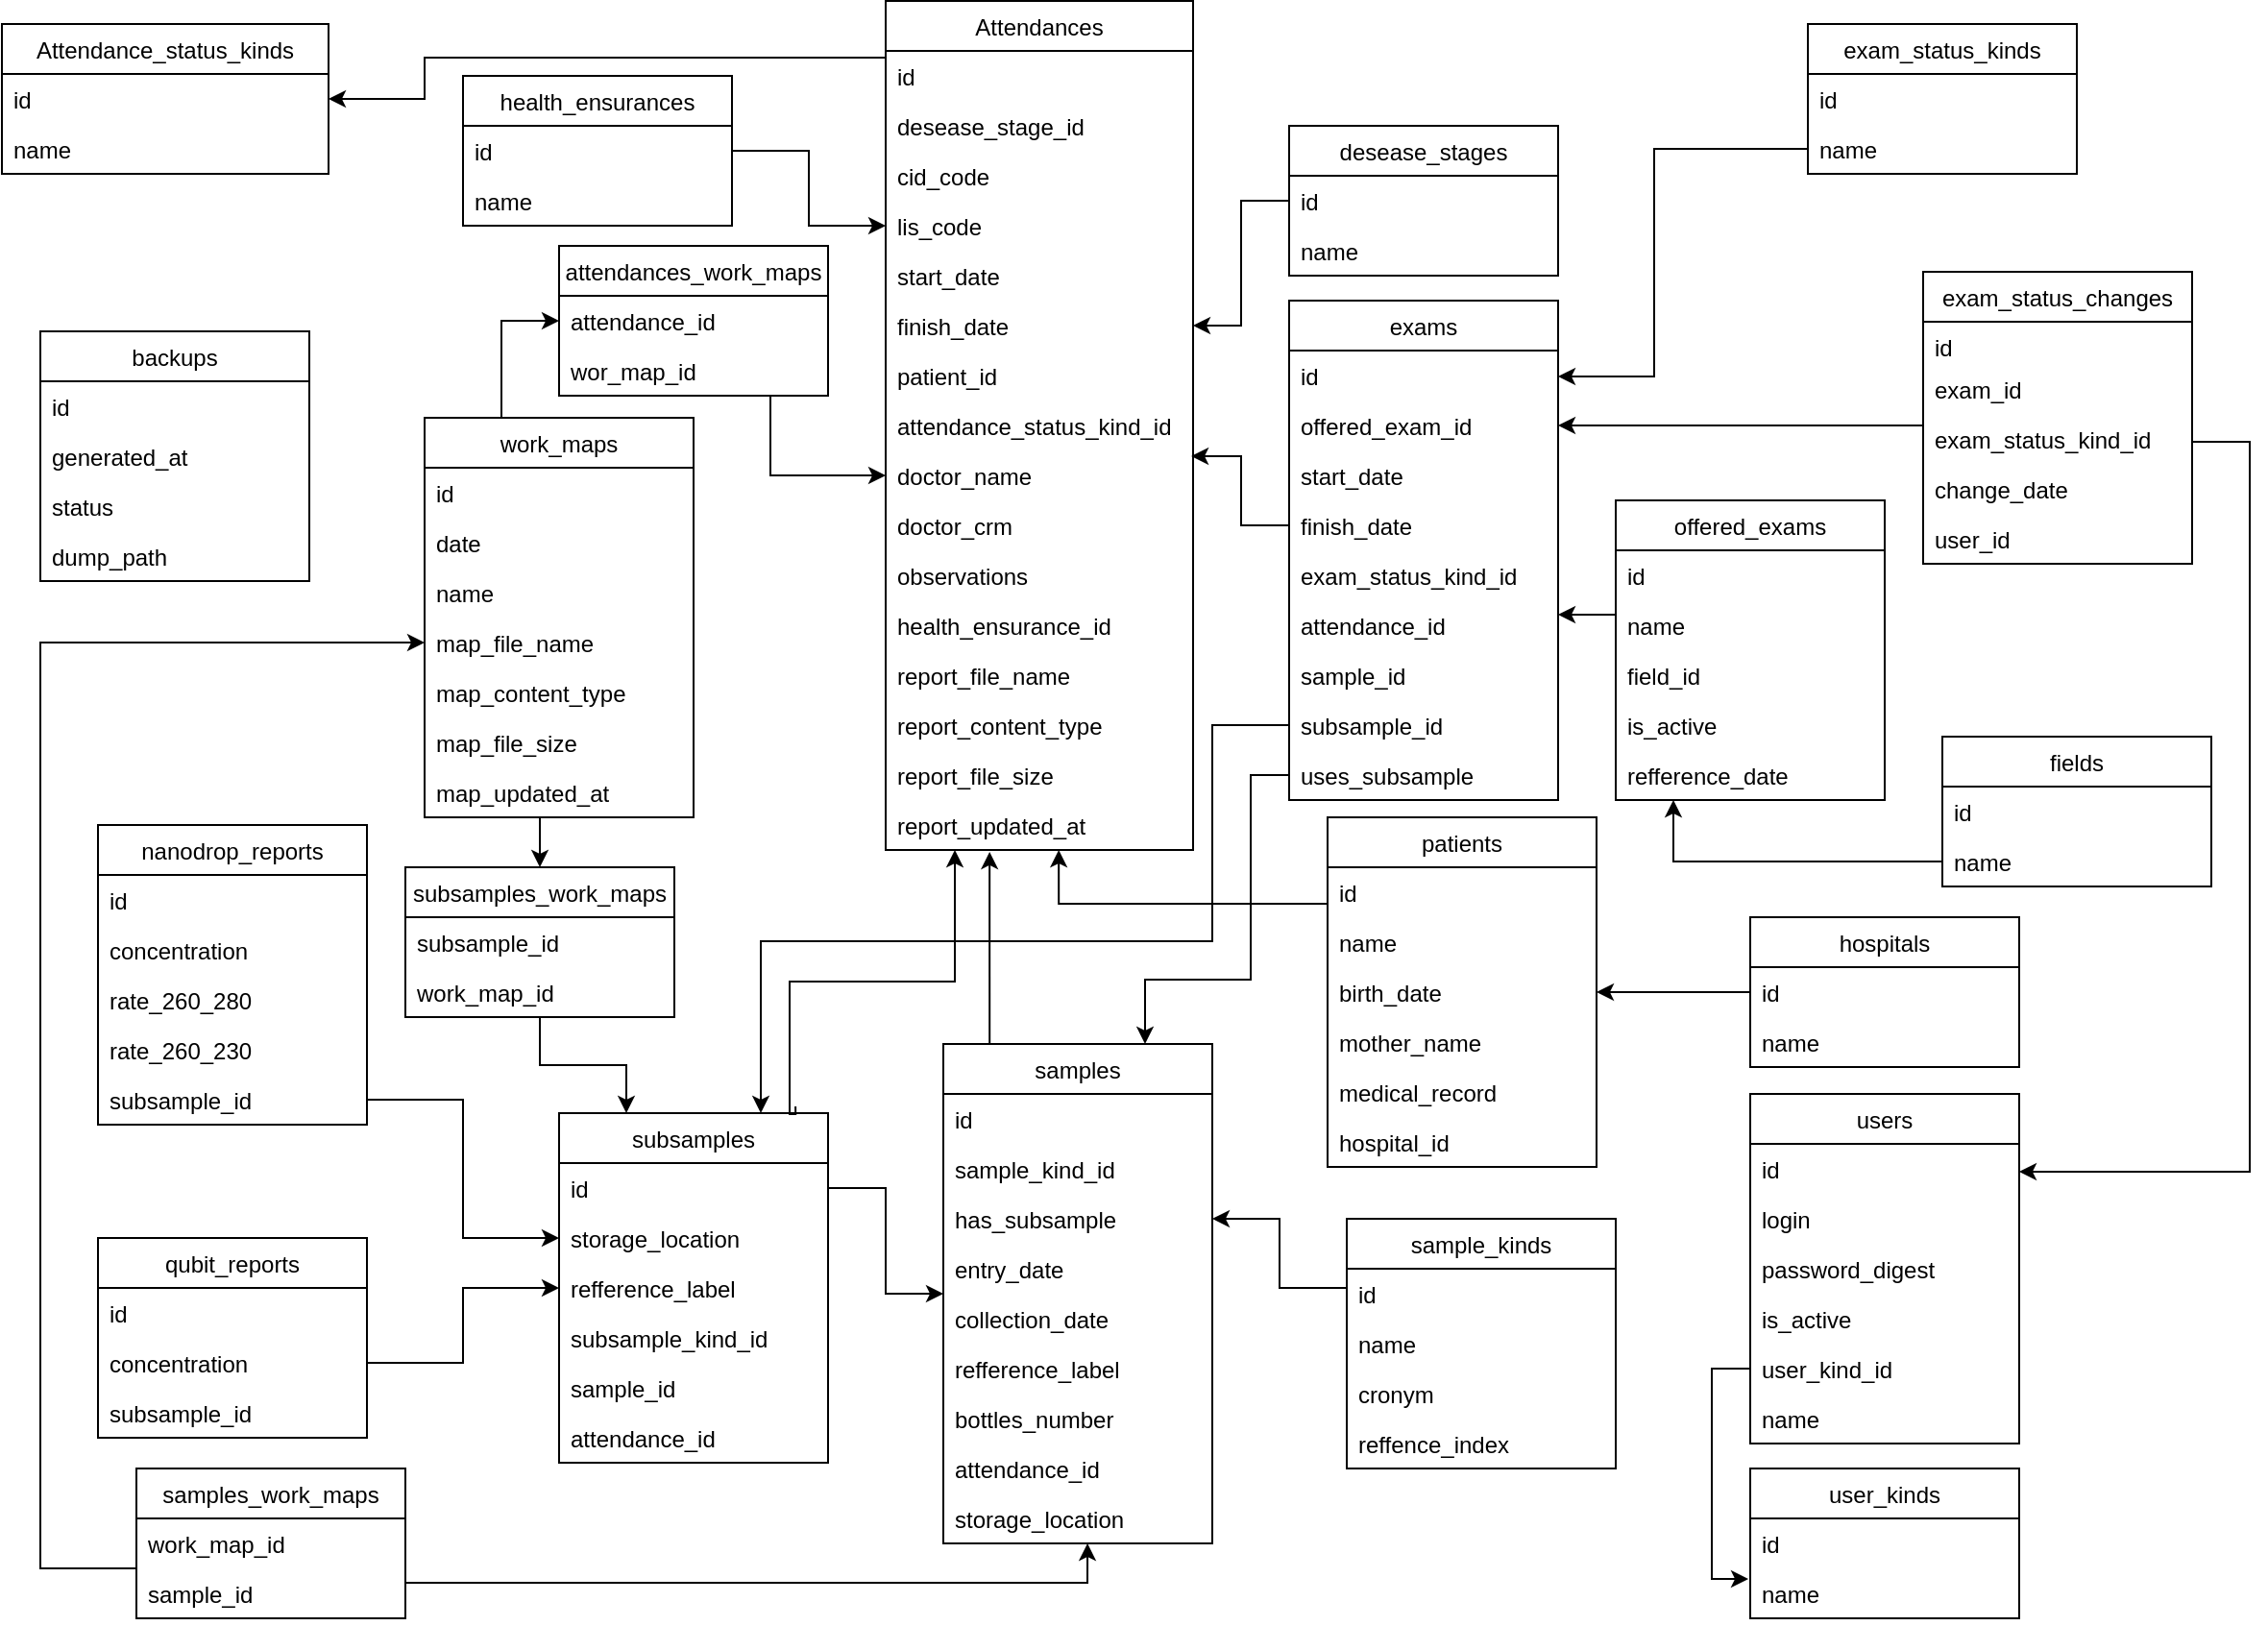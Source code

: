 <mxfile version="10.9.5" type="device"><diagram name="Page-1" id="9f46799a-70d6-7492-0946-bef42562c5a5"><mxGraphModel dx="1595" dy="827" grid="1" gridSize="10" guides="1" tooltips="1" connect="1" arrows="1" fold="1" page="1" pageScale="1" pageWidth="1100" pageHeight="850" background="#ffffff" math="0" shadow="0"><root><mxCell id="0"/><mxCell id="1" parent="0"/><mxCell id="H1HDkSK7e2mvy_Q6WAIs-1" value="Attendance_status_kinds" style="swimlane;fontStyle=0;childLayout=stackLayout;horizontal=1;startSize=26;fillColor=none;horizontalStack=0;resizeParent=1;resizeParentMax=0;resizeLast=0;collapsible=1;marginBottom=0;" parent="1" vertex="1"><mxGeometry x="10" y="12.5" width="170" height="78" as="geometry"/></mxCell><mxCell id="H1HDkSK7e2mvy_Q6WAIs-2" value="id" style="text;strokeColor=none;fillColor=none;align=left;verticalAlign=top;spacingLeft=4;spacingRight=4;overflow=hidden;rotatable=0;points=[[0,0.5],[1,0.5]];portConstraint=eastwest;" parent="H1HDkSK7e2mvy_Q6WAIs-1" vertex="1"><mxGeometry y="26" width="170" height="26" as="geometry"/></mxCell><mxCell id="H1HDkSK7e2mvy_Q6WAIs-3" value="name" style="text;strokeColor=none;fillColor=none;align=left;verticalAlign=top;spacingLeft=4;spacingRight=4;overflow=hidden;rotatable=0;points=[[0,0.5],[1,0.5]];portConstraint=eastwest;" parent="H1HDkSK7e2mvy_Q6WAIs-1" vertex="1"><mxGeometry y="52" width="170" height="26" as="geometry"/></mxCell><mxCell id="H1HDkSK7e2mvy_Q6WAIs-5" value="Attendances" style="swimlane;fontStyle=0;childLayout=stackLayout;horizontal=1;startSize=26;fillColor=none;horizontalStack=0;resizeParent=1;resizeParentMax=0;resizeLast=0;collapsible=1;marginBottom=0;" parent="1" vertex="1"><mxGeometry x="470" y="0.5" width="160" height="442" as="geometry"/></mxCell><mxCell id="H1HDkSK7e2mvy_Q6WAIs-6" value="id" style="text;strokeColor=none;fillColor=none;align=left;verticalAlign=top;spacingLeft=4;spacingRight=4;overflow=hidden;rotatable=0;points=[[0,0.5],[1,0.5]];portConstraint=eastwest;" parent="H1HDkSK7e2mvy_Q6WAIs-5" vertex="1"><mxGeometry y="26" width="160" height="26" as="geometry"/></mxCell><mxCell id="H1HDkSK7e2mvy_Q6WAIs-7" value="desease_stage_id" style="text;strokeColor=none;fillColor=none;align=left;verticalAlign=top;spacingLeft=4;spacingRight=4;overflow=hidden;rotatable=0;points=[[0,0.5],[1,0.5]];portConstraint=eastwest;" parent="H1HDkSK7e2mvy_Q6WAIs-5" vertex="1"><mxGeometry y="52" width="160" height="26" as="geometry"/></mxCell><mxCell id="H1HDkSK7e2mvy_Q6WAIs-8" value="cid_code" style="text;strokeColor=none;fillColor=none;align=left;verticalAlign=top;spacingLeft=4;spacingRight=4;overflow=hidden;rotatable=0;points=[[0,0.5],[1,0.5]];portConstraint=eastwest;" parent="H1HDkSK7e2mvy_Q6WAIs-5" vertex="1"><mxGeometry y="78" width="160" height="26" as="geometry"/></mxCell><mxCell id="H1HDkSK7e2mvy_Q6WAIs-9" value="lis_code" style="text;strokeColor=none;fillColor=none;align=left;verticalAlign=top;spacingLeft=4;spacingRight=4;overflow=hidden;rotatable=0;points=[[0,0.5],[1,0.5]];portConstraint=eastwest;" parent="H1HDkSK7e2mvy_Q6WAIs-5" vertex="1"><mxGeometry y="104" width="160" height="26" as="geometry"/></mxCell><mxCell id="H1HDkSK7e2mvy_Q6WAIs-10" value="start_date" style="text;strokeColor=none;fillColor=none;align=left;verticalAlign=top;spacingLeft=4;spacingRight=4;overflow=hidden;rotatable=0;points=[[0,0.5],[1,0.5]];portConstraint=eastwest;" parent="H1HDkSK7e2mvy_Q6WAIs-5" vertex="1"><mxGeometry y="130" width="160" height="26" as="geometry"/></mxCell><mxCell id="H1HDkSK7e2mvy_Q6WAIs-11" value="finish_date" style="text;strokeColor=none;fillColor=none;align=left;verticalAlign=top;spacingLeft=4;spacingRight=4;overflow=hidden;rotatable=0;points=[[0,0.5],[1,0.5]];portConstraint=eastwest;" parent="H1HDkSK7e2mvy_Q6WAIs-5" vertex="1"><mxGeometry y="156" width="160" height="26" as="geometry"/></mxCell><mxCell id="H1HDkSK7e2mvy_Q6WAIs-12" value="patient_id" style="text;strokeColor=none;fillColor=none;align=left;verticalAlign=top;spacingLeft=4;spacingRight=4;overflow=hidden;rotatable=0;points=[[0,0.5],[1,0.5]];portConstraint=eastwest;" parent="H1HDkSK7e2mvy_Q6WAIs-5" vertex="1"><mxGeometry y="182" width="160" height="26" as="geometry"/></mxCell><mxCell id="H1HDkSK7e2mvy_Q6WAIs-13" value="attendance_status_kind_id" style="text;strokeColor=none;fillColor=none;align=left;verticalAlign=top;spacingLeft=4;spacingRight=4;overflow=hidden;rotatable=0;points=[[0,0.5],[1,0.5]];portConstraint=eastwest;" parent="H1HDkSK7e2mvy_Q6WAIs-5" vertex="1"><mxGeometry y="208" width="160" height="26" as="geometry"/></mxCell><mxCell id="H1HDkSK7e2mvy_Q6WAIs-14" value="doctor_name" style="text;strokeColor=none;fillColor=none;align=left;verticalAlign=top;spacingLeft=4;spacingRight=4;overflow=hidden;rotatable=0;points=[[0,0.5],[1,0.5]];portConstraint=eastwest;" parent="H1HDkSK7e2mvy_Q6WAIs-5" vertex="1"><mxGeometry y="234" width="160" height="26" as="geometry"/></mxCell><mxCell id="H1HDkSK7e2mvy_Q6WAIs-15" value="doctor_crm" style="text;strokeColor=none;fillColor=none;align=left;verticalAlign=top;spacingLeft=4;spacingRight=4;overflow=hidden;rotatable=0;points=[[0,0.5],[1,0.5]];portConstraint=eastwest;" parent="H1HDkSK7e2mvy_Q6WAIs-5" vertex="1"><mxGeometry y="260" width="160" height="26" as="geometry"/></mxCell><mxCell id="H1HDkSK7e2mvy_Q6WAIs-16" value="observations" style="text;strokeColor=none;fillColor=none;align=left;verticalAlign=top;spacingLeft=4;spacingRight=4;overflow=hidden;rotatable=0;points=[[0,0.5],[1,0.5]];portConstraint=eastwest;" parent="H1HDkSK7e2mvy_Q6WAIs-5" vertex="1"><mxGeometry y="286" width="160" height="26" as="geometry"/></mxCell><mxCell id="H1HDkSK7e2mvy_Q6WAIs-17" value="health_ensurance_id" style="text;strokeColor=none;fillColor=none;align=left;verticalAlign=top;spacingLeft=4;spacingRight=4;overflow=hidden;rotatable=0;points=[[0,0.5],[1,0.5]];portConstraint=eastwest;" parent="H1HDkSK7e2mvy_Q6WAIs-5" vertex="1"><mxGeometry y="312" width="160" height="26" as="geometry"/></mxCell><mxCell id="H1HDkSK7e2mvy_Q6WAIs-18" value="report_file_name" style="text;strokeColor=none;fillColor=none;align=left;verticalAlign=top;spacingLeft=4;spacingRight=4;overflow=hidden;rotatable=0;points=[[0,0.5],[1,0.5]];portConstraint=eastwest;" parent="H1HDkSK7e2mvy_Q6WAIs-5" vertex="1"><mxGeometry y="338" width="160" height="26" as="geometry"/></mxCell><mxCell id="H1HDkSK7e2mvy_Q6WAIs-19" value="report_content_type" style="text;strokeColor=none;fillColor=none;align=left;verticalAlign=top;spacingLeft=4;spacingRight=4;overflow=hidden;rotatable=0;points=[[0,0.5],[1,0.5]];portConstraint=eastwest;" parent="H1HDkSK7e2mvy_Q6WAIs-5" vertex="1"><mxGeometry y="364" width="160" height="26" as="geometry"/></mxCell><mxCell id="H1HDkSK7e2mvy_Q6WAIs-20" value="report_file_size" style="text;strokeColor=none;fillColor=none;align=left;verticalAlign=top;spacingLeft=4;spacingRight=4;overflow=hidden;rotatable=0;points=[[0,0.5],[1,0.5]];portConstraint=eastwest;" parent="H1HDkSK7e2mvy_Q6WAIs-5" vertex="1"><mxGeometry y="390" width="160" height="26" as="geometry"/></mxCell><mxCell id="H1HDkSK7e2mvy_Q6WAIs-23" value="report_updated_at" style="text;strokeColor=none;fillColor=none;align=left;verticalAlign=top;spacingLeft=4;spacingRight=4;overflow=hidden;rotatable=0;points=[[0,0.5],[1,0.5]];portConstraint=eastwest;" parent="H1HDkSK7e2mvy_Q6WAIs-5" vertex="1"><mxGeometry y="416" width="160" height="26" as="geometry"/></mxCell><mxCell id="H1HDkSK7e2mvy_Q6WAIs-25" value="attendances_work_maps" style="swimlane;fontStyle=0;childLayout=stackLayout;horizontal=1;startSize=26;fillColor=none;horizontalStack=0;resizeParent=1;resizeParentMax=0;resizeLast=0;collapsible=1;marginBottom=0;" parent="1" vertex="1"><mxGeometry x="300" y="128" width="140" height="78" as="geometry"/></mxCell><mxCell id="H1HDkSK7e2mvy_Q6WAIs-26" value="attendance_id" style="text;strokeColor=none;fillColor=none;align=left;verticalAlign=top;spacingLeft=4;spacingRight=4;overflow=hidden;rotatable=0;points=[[0,0.5],[1,0.5]];portConstraint=eastwest;" parent="H1HDkSK7e2mvy_Q6WAIs-25" vertex="1"><mxGeometry y="26" width="140" height="26" as="geometry"/></mxCell><mxCell id="H1HDkSK7e2mvy_Q6WAIs-27" value="wor_map_id" style="text;strokeColor=none;fillColor=none;align=left;verticalAlign=top;spacingLeft=4;spacingRight=4;overflow=hidden;rotatable=0;points=[[0,0.5],[1,0.5]];portConstraint=eastwest;" parent="H1HDkSK7e2mvy_Q6WAIs-25" vertex="1"><mxGeometry y="52" width="140" height="26" as="geometry"/></mxCell><mxCell id="H1HDkSK7e2mvy_Q6WAIs-30" value="backups" style="swimlane;fontStyle=0;childLayout=stackLayout;horizontal=1;startSize=26;fillColor=none;horizontalStack=0;resizeParent=1;resizeParentMax=0;resizeLast=0;collapsible=1;marginBottom=0;" parent="1" vertex="1"><mxGeometry x="30" y="172.5" width="140" height="130" as="geometry"/></mxCell><mxCell id="H1HDkSK7e2mvy_Q6WAIs-31" value="id" style="text;strokeColor=none;fillColor=none;align=left;verticalAlign=top;spacingLeft=4;spacingRight=4;overflow=hidden;rotatable=0;points=[[0,0.5],[1,0.5]];portConstraint=eastwest;" parent="H1HDkSK7e2mvy_Q6WAIs-30" vertex="1"><mxGeometry y="26" width="140" height="26" as="geometry"/></mxCell><mxCell id="H1HDkSK7e2mvy_Q6WAIs-51" value="generated_at" style="text;strokeColor=none;fillColor=none;align=left;verticalAlign=top;spacingLeft=4;spacingRight=4;overflow=hidden;rotatable=0;points=[[0,0.5],[1,0.5]];portConstraint=eastwest;" parent="H1HDkSK7e2mvy_Q6WAIs-30" vertex="1"><mxGeometry y="52" width="140" height="26" as="geometry"/></mxCell><mxCell id="H1HDkSK7e2mvy_Q6WAIs-32" value="status" style="text;strokeColor=none;fillColor=none;align=left;verticalAlign=top;spacingLeft=4;spacingRight=4;overflow=hidden;rotatable=0;points=[[0,0.5],[1,0.5]];portConstraint=eastwest;" parent="H1HDkSK7e2mvy_Q6WAIs-30" vertex="1"><mxGeometry y="78" width="140" height="26" as="geometry"/></mxCell><mxCell id="H1HDkSK7e2mvy_Q6WAIs-33" value="dump_path" style="text;strokeColor=none;fillColor=none;align=left;verticalAlign=top;spacingLeft=4;spacingRight=4;overflow=hidden;rotatable=0;points=[[0,0.5],[1,0.5]];portConstraint=eastwest;" parent="H1HDkSK7e2mvy_Q6WAIs-30" vertex="1"><mxGeometry y="104" width="140" height="26" as="geometry"/></mxCell><mxCell id="H1HDkSK7e2mvy_Q6WAIs-34" value="desease_stages" style="swimlane;fontStyle=0;childLayout=stackLayout;horizontal=1;startSize=26;fillColor=none;horizontalStack=0;resizeParent=1;resizeParentMax=0;resizeLast=0;collapsible=1;marginBottom=0;" parent="1" vertex="1"><mxGeometry x="680" y="65.5" width="140" height="78" as="geometry"/></mxCell><mxCell id="H1HDkSK7e2mvy_Q6WAIs-35" value="id" style="text;strokeColor=none;fillColor=none;align=left;verticalAlign=top;spacingLeft=4;spacingRight=4;overflow=hidden;rotatable=0;points=[[0,0.5],[1,0.5]];portConstraint=eastwest;" parent="H1HDkSK7e2mvy_Q6WAIs-34" vertex="1"><mxGeometry y="26" width="140" height="26" as="geometry"/></mxCell><mxCell id="H1HDkSK7e2mvy_Q6WAIs-36" value="name" style="text;strokeColor=none;fillColor=none;align=left;verticalAlign=top;spacingLeft=4;spacingRight=4;overflow=hidden;rotatable=0;points=[[0,0.5],[1,0.5]];portConstraint=eastwest;" parent="H1HDkSK7e2mvy_Q6WAIs-34" vertex="1"><mxGeometry y="52" width="140" height="26" as="geometry"/></mxCell><mxCell id="H1HDkSK7e2mvy_Q6WAIs-39" value="exam_status_changes" style="swimlane;fontStyle=0;childLayout=stackLayout;horizontal=1;startSize=26;fillColor=none;horizontalStack=0;resizeParent=1;resizeParentMax=0;resizeLast=0;collapsible=1;marginBottom=0;" parent="1" vertex="1"><mxGeometry x="1010" y="141.5" width="140" height="152" as="geometry"/></mxCell><mxCell id="H1HDkSK7e2mvy_Q6WAIs-40" value="id" style="text;strokeColor=none;fillColor=none;align=left;verticalAlign=top;spacingLeft=4;spacingRight=4;overflow=hidden;rotatable=0;points=[[0,0.5],[1,0.5]];portConstraint=eastwest;" parent="H1HDkSK7e2mvy_Q6WAIs-39" vertex="1"><mxGeometry y="26" width="140" height="22" as="geometry"/></mxCell><mxCell id="H1HDkSK7e2mvy_Q6WAIs-56" value="exam_id" style="text;strokeColor=none;fillColor=none;align=left;verticalAlign=top;spacingLeft=4;spacingRight=4;overflow=hidden;rotatable=0;points=[[0,0.5],[1,0.5]];portConstraint=eastwest;" parent="H1HDkSK7e2mvy_Q6WAIs-39" vertex="1"><mxGeometry y="48" width="140" height="26" as="geometry"/></mxCell><mxCell id="H1HDkSK7e2mvy_Q6WAIs-41" value="exam_status_kind_id" style="text;strokeColor=none;fillColor=none;align=left;verticalAlign=top;spacingLeft=4;spacingRight=4;overflow=hidden;rotatable=0;points=[[0,0.5],[1,0.5]];portConstraint=eastwest;" parent="H1HDkSK7e2mvy_Q6WAIs-39" vertex="1"><mxGeometry y="74" width="140" height="26" as="geometry"/></mxCell><mxCell id="H1HDkSK7e2mvy_Q6WAIs-42" value="change_date" style="text;strokeColor=none;fillColor=none;align=left;verticalAlign=top;spacingLeft=4;spacingRight=4;overflow=hidden;rotatable=0;points=[[0,0.5],[1,0.5]];portConstraint=eastwest;" parent="H1HDkSK7e2mvy_Q6WAIs-39" vertex="1"><mxGeometry y="100" width="140" height="26" as="geometry"/></mxCell><mxCell id="BofUI83O5A0mIs1jJVCA-5" value="user_id" style="text;strokeColor=none;fillColor=none;align=left;verticalAlign=top;spacingLeft=4;spacingRight=4;overflow=hidden;rotatable=0;points=[[0,0.5],[1,0.5]];portConstraint=eastwest;" parent="H1HDkSK7e2mvy_Q6WAIs-39" vertex="1"><mxGeometry y="126" width="140" height="26" as="geometry"/></mxCell><mxCell id="H1HDkSK7e2mvy_Q6WAIs-43" value="exam_status_kinds" style="swimlane;fontStyle=0;childLayout=stackLayout;horizontal=1;startSize=26;fillColor=none;horizontalStack=0;resizeParent=1;resizeParentMax=0;resizeLast=0;collapsible=1;marginBottom=0;" parent="1" vertex="1"><mxGeometry x="950" y="12.5" width="140" height="78" as="geometry"/></mxCell><mxCell id="H1HDkSK7e2mvy_Q6WAIs-44" value="id" style="text;strokeColor=none;fillColor=none;align=left;verticalAlign=top;spacingLeft=4;spacingRight=4;overflow=hidden;rotatable=0;points=[[0,0.5],[1,0.5]];portConstraint=eastwest;" parent="H1HDkSK7e2mvy_Q6WAIs-43" vertex="1"><mxGeometry y="26" width="140" height="26" as="geometry"/></mxCell><mxCell id="H1HDkSK7e2mvy_Q6WAIs-45" value="name" style="text;strokeColor=none;fillColor=none;align=left;verticalAlign=top;spacingLeft=4;spacingRight=4;overflow=hidden;rotatable=0;points=[[0,0.5],[1,0.5]];portConstraint=eastwest;" parent="H1HDkSK7e2mvy_Q6WAIs-43" vertex="1"><mxGeometry y="52" width="140" height="26" as="geometry"/></mxCell><mxCell id="H1HDkSK7e2mvy_Q6WAIs-47" value="exams" style="swimlane;fontStyle=0;childLayout=stackLayout;horizontal=1;startSize=26;fillColor=none;horizontalStack=0;resizeParent=1;resizeParentMax=0;resizeLast=0;collapsible=1;marginBottom=0;" parent="1" vertex="1"><mxGeometry x="680" y="156.5" width="140" height="260" as="geometry"/></mxCell><mxCell id="H1HDkSK7e2mvy_Q6WAIs-48" value="id" style="text;strokeColor=none;fillColor=none;align=left;verticalAlign=top;spacingLeft=4;spacingRight=4;overflow=hidden;rotatable=0;points=[[0,0.5],[1,0.5]];portConstraint=eastwest;" parent="H1HDkSK7e2mvy_Q6WAIs-47" vertex="1"><mxGeometry y="26" width="140" height="26" as="geometry"/></mxCell><mxCell id="H1HDkSK7e2mvy_Q6WAIs-49" value="offered_exam_id" style="text;strokeColor=none;fillColor=none;align=left;verticalAlign=top;spacingLeft=4;spacingRight=4;overflow=hidden;rotatable=0;points=[[0,0.5],[1,0.5]];portConstraint=eastwest;" parent="H1HDkSK7e2mvy_Q6WAIs-47" vertex="1"><mxGeometry y="52" width="140" height="26" as="geometry"/></mxCell><mxCell id="H1HDkSK7e2mvy_Q6WAIs-50" value="start_date" style="text;strokeColor=none;fillColor=none;align=left;verticalAlign=top;spacingLeft=4;spacingRight=4;overflow=hidden;rotatable=0;points=[[0,0.5],[1,0.5]];portConstraint=eastwest;" parent="H1HDkSK7e2mvy_Q6WAIs-47" vertex="1"><mxGeometry y="78" width="140" height="26" as="geometry"/></mxCell><mxCell id="H1HDkSK7e2mvy_Q6WAIs-57" value="finish_date" style="text;strokeColor=none;fillColor=none;align=left;verticalAlign=top;spacingLeft=4;spacingRight=4;overflow=hidden;rotatable=0;points=[[0,0.5],[1,0.5]];portConstraint=eastwest;" parent="H1HDkSK7e2mvy_Q6WAIs-47" vertex="1"><mxGeometry y="104" width="140" height="26" as="geometry"/></mxCell><mxCell id="H1HDkSK7e2mvy_Q6WAIs-58" value="exam_status_kind_id" style="text;strokeColor=none;fillColor=none;align=left;verticalAlign=top;spacingLeft=4;spacingRight=4;overflow=hidden;rotatable=0;points=[[0,0.5],[1,0.5]];portConstraint=eastwest;" parent="H1HDkSK7e2mvy_Q6WAIs-47" vertex="1"><mxGeometry y="130" width="140" height="26" as="geometry"/></mxCell><mxCell id="H1HDkSK7e2mvy_Q6WAIs-59" value="attendance_id" style="text;strokeColor=none;fillColor=none;align=left;verticalAlign=top;spacingLeft=4;spacingRight=4;overflow=hidden;rotatable=0;points=[[0,0.5],[1,0.5]];portConstraint=eastwest;" parent="H1HDkSK7e2mvy_Q6WAIs-47" vertex="1"><mxGeometry y="156" width="140" height="26" as="geometry"/></mxCell><mxCell id="H1HDkSK7e2mvy_Q6WAIs-60" value="sample_id" style="text;strokeColor=none;fillColor=none;align=left;verticalAlign=top;spacingLeft=4;spacingRight=4;overflow=hidden;rotatable=0;points=[[0,0.5],[1,0.5]];portConstraint=eastwest;" parent="H1HDkSK7e2mvy_Q6WAIs-47" vertex="1"><mxGeometry y="182" width="140" height="26" as="geometry"/></mxCell><mxCell id="H1HDkSK7e2mvy_Q6WAIs-61" value="subsample_id" style="text;strokeColor=none;fillColor=none;align=left;verticalAlign=top;spacingLeft=4;spacingRight=4;overflow=hidden;rotatable=0;points=[[0,0.5],[1,0.5]];portConstraint=eastwest;" parent="H1HDkSK7e2mvy_Q6WAIs-47" vertex="1"><mxGeometry y="208" width="140" height="26" as="geometry"/></mxCell><mxCell id="H1HDkSK7e2mvy_Q6WAIs-62" value="uses_subsample" style="text;strokeColor=none;fillColor=none;align=left;verticalAlign=top;spacingLeft=4;spacingRight=4;overflow=hidden;rotatable=0;points=[[0,0.5],[1,0.5]];portConstraint=eastwest;" parent="H1HDkSK7e2mvy_Q6WAIs-47" vertex="1"><mxGeometry y="234" width="140" height="26" as="geometry"/></mxCell><mxCell id="H1HDkSK7e2mvy_Q6WAIs-64" style="edgeStyle=orthogonalEdgeStyle;rounded=0;orthogonalLoop=1;jettySize=auto;html=1;exitX=0;exitY=0.5;exitDx=0;exitDy=0;entryX=0.994;entryY=0.115;entryDx=0;entryDy=0;entryPerimeter=0;" parent="1" source="H1HDkSK7e2mvy_Q6WAIs-57" target="H1HDkSK7e2mvy_Q6WAIs-14" edge="1"><mxGeometry relative="1" as="geometry"/></mxCell><mxCell id="H1HDkSK7e2mvy_Q6WAIs-67" value="fields" style="swimlane;fontStyle=0;childLayout=stackLayout;horizontal=1;startSize=26;fillColor=none;horizontalStack=0;resizeParent=1;resizeParentMax=0;resizeLast=0;collapsible=1;marginBottom=0;" parent="1" vertex="1"><mxGeometry x="1020" y="383.5" width="140" height="78" as="geometry"/></mxCell><mxCell id="H1HDkSK7e2mvy_Q6WAIs-68" value="id" style="text;strokeColor=none;fillColor=none;align=left;verticalAlign=top;spacingLeft=4;spacingRight=4;overflow=hidden;rotatable=0;points=[[0,0.5],[1,0.5]];portConstraint=eastwest;" parent="H1HDkSK7e2mvy_Q6WAIs-67" vertex="1"><mxGeometry y="26" width="140" height="26" as="geometry"/></mxCell><mxCell id="H1HDkSK7e2mvy_Q6WAIs-69" value="name" style="text;strokeColor=none;fillColor=none;align=left;verticalAlign=top;spacingLeft=4;spacingRight=4;overflow=hidden;rotatable=0;points=[[0,0.5],[1,0.5]];portConstraint=eastwest;" parent="H1HDkSK7e2mvy_Q6WAIs-67" vertex="1"><mxGeometry y="52" width="140" height="26" as="geometry"/></mxCell><mxCell id="H1HDkSK7e2mvy_Q6WAIs-71" value="health_ensurances" style="swimlane;fontStyle=0;childLayout=stackLayout;horizontal=1;startSize=26;fillColor=none;horizontalStack=0;resizeParent=1;resizeParentMax=0;resizeLast=0;collapsible=1;marginBottom=0;" parent="1" vertex="1"><mxGeometry x="250" y="39.5" width="140" height="78" as="geometry"/></mxCell><mxCell id="H1HDkSK7e2mvy_Q6WAIs-72" value="id" style="text;strokeColor=none;fillColor=none;align=left;verticalAlign=top;spacingLeft=4;spacingRight=4;overflow=hidden;rotatable=0;points=[[0,0.5],[1,0.5]];portConstraint=eastwest;" parent="H1HDkSK7e2mvy_Q6WAIs-71" vertex="1"><mxGeometry y="26" width="140" height="26" as="geometry"/></mxCell><mxCell id="H1HDkSK7e2mvy_Q6WAIs-73" value="name" style="text;strokeColor=none;fillColor=none;align=left;verticalAlign=top;spacingLeft=4;spacingRight=4;overflow=hidden;rotatable=0;points=[[0,0.5],[1,0.5]];portConstraint=eastwest;" parent="H1HDkSK7e2mvy_Q6WAIs-71" vertex="1"><mxGeometry y="52" width="140" height="26" as="geometry"/></mxCell><mxCell id="H1HDkSK7e2mvy_Q6WAIs-77" value="hospitals" style="swimlane;fontStyle=0;childLayout=stackLayout;horizontal=1;startSize=26;fillColor=none;horizontalStack=0;resizeParent=1;resizeParentMax=0;resizeLast=0;collapsible=1;marginBottom=0;" parent="1" vertex="1"><mxGeometry x="920" y="477.5" width="140" height="78" as="geometry"/></mxCell><mxCell id="H1HDkSK7e2mvy_Q6WAIs-78" value="id" style="text;strokeColor=none;fillColor=none;align=left;verticalAlign=top;spacingLeft=4;spacingRight=4;overflow=hidden;rotatable=0;points=[[0,0.5],[1,0.5]];portConstraint=eastwest;" parent="H1HDkSK7e2mvy_Q6WAIs-77" vertex="1"><mxGeometry y="26" width="140" height="26" as="geometry"/></mxCell><mxCell id="H1HDkSK7e2mvy_Q6WAIs-79" value="name" style="text;strokeColor=none;fillColor=none;align=left;verticalAlign=top;spacingLeft=4;spacingRight=4;overflow=hidden;rotatable=0;points=[[0,0.5],[1,0.5]];portConstraint=eastwest;" parent="H1HDkSK7e2mvy_Q6WAIs-77" vertex="1"><mxGeometry y="52" width="140" height="26" as="geometry"/></mxCell><mxCell id="H1HDkSK7e2mvy_Q6WAIs-81" value="nanodrop_reports" style="swimlane;fontStyle=0;childLayout=stackLayout;horizontal=1;startSize=26;fillColor=none;horizontalStack=0;resizeParent=1;resizeParentMax=0;resizeLast=0;collapsible=1;marginBottom=0;" parent="1" vertex="1"><mxGeometry x="60" y="429.5" width="140" height="156" as="geometry"/></mxCell><mxCell id="H1HDkSK7e2mvy_Q6WAIs-82" value="id" style="text;strokeColor=none;fillColor=none;align=left;verticalAlign=top;spacingLeft=4;spacingRight=4;overflow=hidden;rotatable=0;points=[[0,0.5],[1,0.5]];portConstraint=eastwest;" parent="H1HDkSK7e2mvy_Q6WAIs-81" vertex="1"><mxGeometry y="26" width="140" height="26" as="geometry"/></mxCell><mxCell id="H1HDkSK7e2mvy_Q6WAIs-83" value="concentration" style="text;strokeColor=none;fillColor=none;align=left;verticalAlign=top;spacingLeft=4;spacingRight=4;overflow=hidden;rotatable=0;points=[[0,0.5],[1,0.5]];portConstraint=eastwest;" parent="H1HDkSK7e2mvy_Q6WAIs-81" vertex="1"><mxGeometry y="52" width="140" height="26" as="geometry"/></mxCell><mxCell id="H1HDkSK7e2mvy_Q6WAIs-84" value="rate_260_280" style="text;strokeColor=none;fillColor=none;align=left;verticalAlign=top;spacingLeft=4;spacingRight=4;overflow=hidden;rotatable=0;points=[[0,0.5],[1,0.5]];portConstraint=eastwest;" parent="H1HDkSK7e2mvy_Q6WAIs-81" vertex="1"><mxGeometry y="78" width="140" height="26" as="geometry"/></mxCell><mxCell id="H1HDkSK7e2mvy_Q6WAIs-85" value="rate_260_230" style="text;strokeColor=none;fillColor=none;align=left;verticalAlign=top;spacingLeft=4;spacingRight=4;overflow=hidden;rotatable=0;points=[[0,0.5],[1,0.5]];portConstraint=eastwest;" parent="H1HDkSK7e2mvy_Q6WAIs-81" vertex="1"><mxGeometry y="104" width="140" height="26" as="geometry"/></mxCell><mxCell id="H1HDkSK7e2mvy_Q6WAIs-86" value="subsample_id" style="text;strokeColor=none;fillColor=none;align=left;verticalAlign=top;spacingLeft=4;spacingRight=4;overflow=hidden;rotatable=0;points=[[0,0.5],[1,0.5]];portConstraint=eastwest;" parent="H1HDkSK7e2mvy_Q6WAIs-81" vertex="1"><mxGeometry y="130" width="140" height="26" as="geometry"/></mxCell><mxCell id="H1HDkSK7e2mvy_Q6WAIs-90" value="offered_exams" style="swimlane;fontStyle=0;childLayout=stackLayout;horizontal=1;startSize=26;fillColor=none;horizontalStack=0;resizeParent=1;resizeParentMax=0;resizeLast=0;collapsible=1;marginBottom=0;" parent="1" vertex="1"><mxGeometry x="850" y="260.5" width="140" height="156" as="geometry"/></mxCell><mxCell id="H1HDkSK7e2mvy_Q6WAIs-91" value="id" style="text;strokeColor=none;fillColor=none;align=left;verticalAlign=top;spacingLeft=4;spacingRight=4;overflow=hidden;rotatable=0;points=[[0,0.5],[1,0.5]];portConstraint=eastwest;" parent="H1HDkSK7e2mvy_Q6WAIs-90" vertex="1"><mxGeometry y="26" width="140" height="26" as="geometry"/></mxCell><mxCell id="H1HDkSK7e2mvy_Q6WAIs-92" value="name" style="text;strokeColor=none;fillColor=none;align=left;verticalAlign=top;spacingLeft=4;spacingRight=4;overflow=hidden;rotatable=0;points=[[0,0.5],[1,0.5]];portConstraint=eastwest;" parent="H1HDkSK7e2mvy_Q6WAIs-90" vertex="1"><mxGeometry y="52" width="140" height="26" as="geometry"/></mxCell><mxCell id="H1HDkSK7e2mvy_Q6WAIs-93" value="field_id" style="text;strokeColor=none;fillColor=none;align=left;verticalAlign=top;spacingLeft=4;spacingRight=4;overflow=hidden;rotatable=0;points=[[0,0.5],[1,0.5]];portConstraint=eastwest;" parent="H1HDkSK7e2mvy_Q6WAIs-90" vertex="1"><mxGeometry y="78" width="140" height="26" as="geometry"/></mxCell><mxCell id="H1HDkSK7e2mvy_Q6WAIs-94" value="is_active" style="text;strokeColor=none;fillColor=none;align=left;verticalAlign=top;spacingLeft=4;spacingRight=4;overflow=hidden;rotatable=0;points=[[0,0.5],[1,0.5]];portConstraint=eastwest;" parent="H1HDkSK7e2mvy_Q6WAIs-90" vertex="1"><mxGeometry y="104" width="140" height="26" as="geometry"/></mxCell><mxCell id="BofUI83O5A0mIs1jJVCA-1" value="refference_date" style="text;strokeColor=none;fillColor=none;align=left;verticalAlign=top;spacingLeft=4;spacingRight=4;overflow=hidden;rotatable=0;points=[[0,0.5],[1,0.5]];portConstraint=eastwest;" parent="H1HDkSK7e2mvy_Q6WAIs-90" vertex="1"><mxGeometry y="130" width="140" height="26" as="geometry"/></mxCell><mxCell id="H1HDkSK7e2mvy_Q6WAIs-97" style="edgeStyle=orthogonalEdgeStyle;rounded=0;orthogonalLoop=1;jettySize=auto;html=1;exitX=0;exitY=0.5;exitDx=0;exitDy=0;" parent="1" source="H1HDkSK7e2mvy_Q6WAIs-69" target="H1HDkSK7e2mvy_Q6WAIs-90" edge="1"><mxGeometry relative="1" as="geometry"><Array as="points"><mxPoint x="880" y="449"/></Array></mxGeometry></mxCell><mxCell id="H1HDkSK7e2mvy_Q6WAIs-103" value="patients" style="swimlane;fontStyle=0;childLayout=stackLayout;horizontal=1;startSize=26;fillColor=none;horizontalStack=0;resizeParent=1;resizeParentMax=0;resizeLast=0;collapsible=1;marginBottom=0;" parent="1" vertex="1"><mxGeometry x="700" y="425.5" width="140" height="182" as="geometry"/></mxCell><mxCell id="H1HDkSK7e2mvy_Q6WAIs-104" value="id" style="text;strokeColor=none;fillColor=none;align=left;verticalAlign=top;spacingLeft=4;spacingRight=4;overflow=hidden;rotatable=0;points=[[0,0.5],[1,0.5]];portConstraint=eastwest;" parent="H1HDkSK7e2mvy_Q6WAIs-103" vertex="1"><mxGeometry y="26" width="140" height="26" as="geometry"/></mxCell><mxCell id="H1HDkSK7e2mvy_Q6WAIs-105" value="name" style="text;strokeColor=none;fillColor=none;align=left;verticalAlign=top;spacingLeft=4;spacingRight=4;overflow=hidden;rotatable=0;points=[[0,0.5],[1,0.5]];portConstraint=eastwest;" parent="H1HDkSK7e2mvy_Q6WAIs-103" vertex="1"><mxGeometry y="52" width="140" height="26" as="geometry"/></mxCell><mxCell id="H1HDkSK7e2mvy_Q6WAIs-106" value="birth_date" style="text;strokeColor=none;fillColor=none;align=left;verticalAlign=top;spacingLeft=4;spacingRight=4;overflow=hidden;rotatable=0;points=[[0,0.5],[1,0.5]];portConstraint=eastwest;" parent="H1HDkSK7e2mvy_Q6WAIs-103" vertex="1"><mxGeometry y="78" width="140" height="26" as="geometry"/></mxCell><mxCell id="H1HDkSK7e2mvy_Q6WAIs-107" value="mother_name" style="text;strokeColor=none;fillColor=none;align=left;verticalAlign=top;spacingLeft=4;spacingRight=4;overflow=hidden;rotatable=0;points=[[0,0.5],[1,0.5]];portConstraint=eastwest;" parent="H1HDkSK7e2mvy_Q6WAIs-103" vertex="1"><mxGeometry y="104" width="140" height="26" as="geometry"/></mxCell><mxCell id="H1HDkSK7e2mvy_Q6WAIs-108" value="medical_record" style="text;strokeColor=none;fillColor=none;align=left;verticalAlign=top;spacingLeft=4;spacingRight=4;overflow=hidden;rotatable=0;points=[[0,0.5],[1,0.5]];portConstraint=eastwest;" parent="H1HDkSK7e2mvy_Q6WAIs-103" vertex="1"><mxGeometry y="130" width="140" height="26" as="geometry"/></mxCell><mxCell id="H1HDkSK7e2mvy_Q6WAIs-109" value="hospital_id" style="text;strokeColor=none;fillColor=none;align=left;verticalAlign=top;spacingLeft=4;spacingRight=4;overflow=hidden;rotatable=0;points=[[0,0.5],[1,0.5]];portConstraint=eastwest;" parent="H1HDkSK7e2mvy_Q6WAIs-103" vertex="1"><mxGeometry y="156" width="140" height="26" as="geometry"/></mxCell><mxCell id="H1HDkSK7e2mvy_Q6WAIs-112" style="edgeStyle=orthogonalEdgeStyle;rounded=0;orthogonalLoop=1;jettySize=auto;html=1;exitX=0;exitY=0.5;exitDx=0;exitDy=0;entryX=0.563;entryY=1;entryDx=0;entryDy=0;entryPerimeter=0;" parent="1" source="H1HDkSK7e2mvy_Q6WAIs-105" target="H1HDkSK7e2mvy_Q6WAIs-23" edge="1"><mxGeometry relative="1" as="geometry"><Array as="points"><mxPoint x="700" y="470.5"/><mxPoint x="560" y="470.5"/></Array></mxGeometry></mxCell><mxCell id="H1HDkSK7e2mvy_Q6WAIs-113" style="edgeStyle=orthogonalEdgeStyle;rounded=0;orthogonalLoop=1;jettySize=auto;html=1;exitX=0;exitY=0.5;exitDx=0;exitDy=0;" parent="1" source="H1HDkSK7e2mvy_Q6WAIs-78" target="H1HDkSK7e2mvy_Q6WAIs-103" edge="1"><mxGeometry relative="1" as="geometry"/></mxCell><mxCell id="H1HDkSK7e2mvy_Q6WAIs-114" value="qubit_reports" style="swimlane;fontStyle=0;childLayout=stackLayout;horizontal=1;startSize=26;fillColor=none;horizontalStack=0;resizeParent=1;resizeParentMax=0;resizeLast=0;collapsible=1;marginBottom=0;" parent="1" vertex="1"><mxGeometry x="60" y="644.5" width="140" height="104" as="geometry"/></mxCell><mxCell id="H1HDkSK7e2mvy_Q6WAIs-115" value="id" style="text;strokeColor=none;fillColor=none;align=left;verticalAlign=top;spacingLeft=4;spacingRight=4;overflow=hidden;rotatable=0;points=[[0,0.5],[1,0.5]];portConstraint=eastwest;" parent="H1HDkSK7e2mvy_Q6WAIs-114" vertex="1"><mxGeometry y="26" width="140" height="26" as="geometry"/></mxCell><mxCell id="H1HDkSK7e2mvy_Q6WAIs-116" value="concentration" style="text;strokeColor=none;fillColor=none;align=left;verticalAlign=top;spacingLeft=4;spacingRight=4;overflow=hidden;rotatable=0;points=[[0,0.5],[1,0.5]];portConstraint=eastwest;" parent="H1HDkSK7e2mvy_Q6WAIs-114" vertex="1"><mxGeometry y="52" width="140" height="26" as="geometry"/></mxCell><mxCell id="H1HDkSK7e2mvy_Q6WAIs-117" value="subsample_id" style="text;strokeColor=none;fillColor=none;align=left;verticalAlign=top;spacingLeft=4;spacingRight=4;overflow=hidden;rotatable=0;points=[[0,0.5],[1,0.5]];portConstraint=eastwest;" parent="H1HDkSK7e2mvy_Q6WAIs-114" vertex="1"><mxGeometry y="78" width="140" height="26" as="geometry"/></mxCell><mxCell id="H1HDkSK7e2mvy_Q6WAIs-118" value="sample_kinds" style="swimlane;fontStyle=0;childLayout=stackLayout;horizontal=1;startSize=26;fillColor=none;horizontalStack=0;resizeParent=1;resizeParentMax=0;resizeLast=0;collapsible=1;marginBottom=0;" parent="1" vertex="1"><mxGeometry x="710" y="634.5" width="140" height="130" as="geometry"/></mxCell><mxCell id="H1HDkSK7e2mvy_Q6WAIs-119" value="id" style="text;strokeColor=none;fillColor=none;align=left;verticalAlign=top;spacingLeft=4;spacingRight=4;overflow=hidden;rotatable=0;points=[[0,0.5],[1,0.5]];portConstraint=eastwest;" parent="H1HDkSK7e2mvy_Q6WAIs-118" vertex="1"><mxGeometry y="26" width="140" height="26" as="geometry"/></mxCell><mxCell id="H1HDkSK7e2mvy_Q6WAIs-120" value="name" style="text;strokeColor=none;fillColor=none;align=left;verticalAlign=top;spacingLeft=4;spacingRight=4;overflow=hidden;rotatable=0;points=[[0,0.5],[1,0.5]];portConstraint=eastwest;" parent="H1HDkSK7e2mvy_Q6WAIs-118" vertex="1"><mxGeometry y="52" width="140" height="26" as="geometry"/></mxCell><mxCell id="H1HDkSK7e2mvy_Q6WAIs-123" value="cronym" style="text;strokeColor=none;fillColor=none;align=left;verticalAlign=top;spacingLeft=4;spacingRight=4;overflow=hidden;rotatable=0;points=[[0,0.5],[1,0.5]];portConstraint=eastwest;" parent="H1HDkSK7e2mvy_Q6WAIs-118" vertex="1"><mxGeometry y="78" width="140" height="26" as="geometry"/></mxCell><mxCell id="H1HDkSK7e2mvy_Q6WAIs-121" value="reffence_index" style="text;strokeColor=none;fillColor=none;align=left;verticalAlign=top;spacingLeft=4;spacingRight=4;overflow=hidden;rotatable=0;points=[[0,0.5],[1,0.5]];portConstraint=eastwest;" parent="H1HDkSK7e2mvy_Q6WAIs-118" vertex="1"><mxGeometry y="104" width="140" height="26" as="geometry"/></mxCell><mxCell id="H1HDkSK7e2mvy_Q6WAIs-149" style="edgeStyle=orthogonalEdgeStyle;rounded=0;orthogonalLoop=1;jettySize=auto;html=1;exitX=0.25;exitY=0;exitDx=0;exitDy=0;entryX=0.338;entryY=1.038;entryDx=0;entryDy=0;entryPerimeter=0;" parent="1" source="H1HDkSK7e2mvy_Q6WAIs-124" target="H1HDkSK7e2mvy_Q6WAIs-23" edge="1"><mxGeometry relative="1" as="geometry"><Array as="points"><mxPoint x="524" y="543.5"/></Array></mxGeometry></mxCell><mxCell id="H1HDkSK7e2mvy_Q6WAIs-124" value="samples" style="swimlane;fontStyle=0;childLayout=stackLayout;horizontal=1;startSize=26;fillColor=none;horizontalStack=0;resizeParent=1;resizeParentMax=0;resizeLast=0;collapsible=1;marginBottom=0;" parent="1" vertex="1"><mxGeometry x="500" y="543.5" width="140" height="260" as="geometry"/></mxCell><mxCell id="H1HDkSK7e2mvy_Q6WAIs-125" value="id" style="text;strokeColor=none;fillColor=none;align=left;verticalAlign=top;spacingLeft=4;spacingRight=4;overflow=hidden;rotatable=0;points=[[0,0.5],[1,0.5]];portConstraint=eastwest;" parent="H1HDkSK7e2mvy_Q6WAIs-124" vertex="1"><mxGeometry y="26" width="140" height="26" as="geometry"/></mxCell><mxCell id="H1HDkSK7e2mvy_Q6WAIs-126" value="sample_kind_id" style="text;strokeColor=none;fillColor=none;align=left;verticalAlign=top;spacingLeft=4;spacingRight=4;overflow=hidden;rotatable=0;points=[[0,0.5],[1,0.5]];portConstraint=eastwest;" parent="H1HDkSK7e2mvy_Q6WAIs-124" vertex="1"><mxGeometry y="52" width="140" height="26" as="geometry"/></mxCell><mxCell id="H1HDkSK7e2mvy_Q6WAIs-127" value="has_subsample" style="text;strokeColor=none;fillColor=none;align=left;verticalAlign=top;spacingLeft=4;spacingRight=4;overflow=hidden;rotatable=0;points=[[0,0.5],[1,0.5]];portConstraint=eastwest;" parent="H1HDkSK7e2mvy_Q6WAIs-124" vertex="1"><mxGeometry y="78" width="140" height="26" as="geometry"/></mxCell><mxCell id="H1HDkSK7e2mvy_Q6WAIs-128" value="entry_date" style="text;strokeColor=none;fillColor=none;align=left;verticalAlign=top;spacingLeft=4;spacingRight=4;overflow=hidden;rotatable=0;points=[[0,0.5],[1,0.5]];portConstraint=eastwest;" parent="H1HDkSK7e2mvy_Q6WAIs-124" vertex="1"><mxGeometry y="104" width="140" height="26" as="geometry"/></mxCell><mxCell id="H1HDkSK7e2mvy_Q6WAIs-129" value="collection_date" style="text;strokeColor=none;fillColor=none;align=left;verticalAlign=top;spacingLeft=4;spacingRight=4;overflow=hidden;rotatable=0;points=[[0,0.5],[1,0.5]];portConstraint=eastwest;" parent="H1HDkSK7e2mvy_Q6WAIs-124" vertex="1"><mxGeometry y="130" width="140" height="26" as="geometry"/></mxCell><mxCell id="H1HDkSK7e2mvy_Q6WAIs-130" value="refference_label" style="text;strokeColor=none;fillColor=none;align=left;verticalAlign=top;spacingLeft=4;spacingRight=4;overflow=hidden;rotatable=0;points=[[0,0.5],[1,0.5]];portConstraint=eastwest;" parent="H1HDkSK7e2mvy_Q6WAIs-124" vertex="1"><mxGeometry y="156" width="140" height="26" as="geometry"/></mxCell><mxCell id="H1HDkSK7e2mvy_Q6WAIs-131" value="bottles_number" style="text;strokeColor=none;fillColor=none;align=left;verticalAlign=top;spacingLeft=4;spacingRight=4;overflow=hidden;rotatable=0;points=[[0,0.5],[1,0.5]];portConstraint=eastwest;" parent="H1HDkSK7e2mvy_Q6WAIs-124" vertex="1"><mxGeometry y="182" width="140" height="26" as="geometry"/></mxCell><mxCell id="H1HDkSK7e2mvy_Q6WAIs-132" value="attendance_id" style="text;strokeColor=none;fillColor=none;align=left;verticalAlign=top;spacingLeft=4;spacingRight=4;overflow=hidden;rotatable=0;points=[[0,0.5],[1,0.5]];portConstraint=eastwest;" parent="H1HDkSK7e2mvy_Q6WAIs-124" vertex="1"><mxGeometry y="208" width="140" height="26" as="geometry"/></mxCell><mxCell id="H1HDkSK7e2mvy_Q6WAIs-133" value="storage_location" style="text;strokeColor=none;fillColor=none;align=left;verticalAlign=top;spacingLeft=4;spacingRight=4;overflow=hidden;rotatable=0;points=[[0,0.5],[1,0.5]];portConstraint=eastwest;" parent="H1HDkSK7e2mvy_Q6WAIs-124" vertex="1"><mxGeometry y="234" width="140" height="26" as="geometry"/></mxCell><mxCell id="H1HDkSK7e2mvy_Q6WAIs-135" style="edgeStyle=orthogonalEdgeStyle;rounded=0;orthogonalLoop=1;jettySize=auto;html=1;exitX=0;exitY=0.5;exitDx=0;exitDy=0;entryX=1;entryY=0.5;entryDx=0;entryDy=0;" parent="1" source="H1HDkSK7e2mvy_Q6WAIs-123" target="H1HDkSK7e2mvy_Q6WAIs-127" edge="1"><mxGeometry relative="1" as="geometry"><Array as="points"><mxPoint x="710" y="670.5"/><mxPoint x="675" y="670.5"/><mxPoint x="675" y="634.5"/></Array></mxGeometry></mxCell><mxCell id="H1HDkSK7e2mvy_Q6WAIs-136" value="samples_work_maps" style="swimlane;fontStyle=0;childLayout=stackLayout;horizontal=1;startSize=26;fillColor=none;horizontalStack=0;resizeParent=1;resizeParentMax=0;resizeLast=0;collapsible=1;marginBottom=0;" parent="1" vertex="1"><mxGeometry x="80" y="764.5" width="140" height="78" as="geometry"/></mxCell><mxCell id="H1HDkSK7e2mvy_Q6WAIs-138" value="work_map_id" style="text;strokeColor=none;fillColor=none;align=left;verticalAlign=top;spacingLeft=4;spacingRight=4;overflow=hidden;rotatable=0;points=[[0,0.5],[1,0.5]];portConstraint=eastwest;" parent="H1HDkSK7e2mvy_Q6WAIs-136" vertex="1"><mxGeometry y="26" width="140" height="26" as="geometry"/></mxCell><mxCell id="H1HDkSK7e2mvy_Q6WAIs-137" value="sample_id" style="text;strokeColor=none;fillColor=none;align=left;verticalAlign=top;spacingLeft=4;spacingRight=4;overflow=hidden;rotatable=0;points=[[0,0.5],[1,0.5]];portConstraint=eastwest;" parent="H1HDkSK7e2mvy_Q6WAIs-136" vertex="1"><mxGeometry y="52" width="140" height="26" as="geometry"/></mxCell><mxCell id="H1HDkSK7e2mvy_Q6WAIs-152" style="edgeStyle=orthogonalEdgeStyle;rounded=0;orthogonalLoop=1;jettySize=auto;html=1;exitX=0.879;exitY=-0.019;exitDx=0;exitDy=0;entryX=0.225;entryY=1;entryDx=0;entryDy=0;entryPerimeter=0;exitPerimeter=0;" parent="1" source="H1HDkSK7e2mvy_Q6WAIs-140" target="H1HDkSK7e2mvy_Q6WAIs-23" edge="1"><mxGeometry relative="1" as="geometry"><Array as="points"><mxPoint x="423" y="580"/><mxPoint x="420" y="580"/><mxPoint x="420" y="511"/><mxPoint x="506" y="511"/></Array></mxGeometry></mxCell><mxCell id="H1HDkSK7e2mvy_Q6WAIs-140" value="subsamples" style="swimlane;fontStyle=0;childLayout=stackLayout;horizontal=1;startSize=26;fillColor=none;horizontalStack=0;resizeParent=1;resizeParentMax=0;resizeLast=0;collapsible=1;marginBottom=0;" parent="1" vertex="1"><mxGeometry x="300" y="579.5" width="140" height="182" as="geometry"/></mxCell><mxCell id="H1HDkSK7e2mvy_Q6WAIs-141" value="id" style="text;strokeColor=none;fillColor=none;align=left;verticalAlign=top;spacingLeft=4;spacingRight=4;overflow=hidden;rotatable=0;points=[[0,0.5],[1,0.5]];portConstraint=eastwest;" parent="H1HDkSK7e2mvy_Q6WAIs-140" vertex="1"><mxGeometry y="26" width="140" height="26" as="geometry"/></mxCell><mxCell id="H1HDkSK7e2mvy_Q6WAIs-142" value="storage_location" style="text;strokeColor=none;fillColor=none;align=left;verticalAlign=top;spacingLeft=4;spacingRight=4;overflow=hidden;rotatable=0;points=[[0,0.5],[1,0.5]];portConstraint=eastwest;" parent="H1HDkSK7e2mvy_Q6WAIs-140" vertex="1"><mxGeometry y="52" width="140" height="26" as="geometry"/></mxCell><mxCell id="H1HDkSK7e2mvy_Q6WAIs-143" value="refference_label" style="text;strokeColor=none;fillColor=none;align=left;verticalAlign=top;spacingLeft=4;spacingRight=4;overflow=hidden;rotatable=0;points=[[0,0.5],[1,0.5]];portConstraint=eastwest;" parent="H1HDkSK7e2mvy_Q6WAIs-140" vertex="1"><mxGeometry y="78" width="140" height="26" as="geometry"/></mxCell><mxCell id="H1HDkSK7e2mvy_Q6WAIs-144" value="subsample_kind_id" style="text;strokeColor=none;fillColor=none;align=left;verticalAlign=top;spacingLeft=4;spacingRight=4;overflow=hidden;rotatable=0;points=[[0,0.5],[1,0.5]];portConstraint=eastwest;" parent="H1HDkSK7e2mvy_Q6WAIs-140" vertex="1"><mxGeometry y="104" width="140" height="26" as="geometry"/></mxCell><mxCell id="H1HDkSK7e2mvy_Q6WAIs-145" value="sample_id" style="text;strokeColor=none;fillColor=none;align=left;verticalAlign=top;spacingLeft=4;spacingRight=4;overflow=hidden;rotatable=0;points=[[0,0.5],[1,0.5]];portConstraint=eastwest;" parent="H1HDkSK7e2mvy_Q6WAIs-140" vertex="1"><mxGeometry y="130" width="140" height="26" as="geometry"/></mxCell><mxCell id="H1HDkSK7e2mvy_Q6WAIs-146" value="attendance_id" style="text;strokeColor=none;fillColor=none;align=left;verticalAlign=top;spacingLeft=4;spacingRight=4;overflow=hidden;rotatable=0;points=[[0,0.5],[1,0.5]];portConstraint=eastwest;" parent="H1HDkSK7e2mvy_Q6WAIs-140" vertex="1"><mxGeometry y="156" width="140" height="26" as="geometry"/></mxCell><mxCell id="H1HDkSK7e2mvy_Q6WAIs-151" style="edgeStyle=orthogonalEdgeStyle;rounded=0;orthogonalLoop=1;jettySize=auto;html=1;exitX=1;exitY=0.5;exitDx=0;exitDy=0;" parent="1" source="H1HDkSK7e2mvy_Q6WAIs-141" target="H1HDkSK7e2mvy_Q6WAIs-124" edge="1"><mxGeometry relative="1" as="geometry"/></mxCell><mxCell id="H1HDkSK7e2mvy_Q6WAIs-180" style="edgeStyle=orthogonalEdgeStyle;rounded=0;orthogonalLoop=1;jettySize=auto;html=1;entryX=0.25;entryY=0;entryDx=0;entryDy=0;" parent="1" source="H1HDkSK7e2mvy_Q6WAIs-153" target="H1HDkSK7e2mvy_Q6WAIs-140" edge="1"><mxGeometry relative="1" as="geometry"/></mxCell><mxCell id="H1HDkSK7e2mvy_Q6WAIs-153" value="subsamples_work_maps" style="swimlane;fontStyle=0;childLayout=stackLayout;horizontal=1;startSize=26;fillColor=none;horizontalStack=0;resizeParent=1;resizeParentMax=0;resizeLast=0;collapsible=1;marginBottom=0;" parent="1" vertex="1"><mxGeometry x="220" y="451.5" width="140" height="78" as="geometry"/></mxCell><mxCell id="H1HDkSK7e2mvy_Q6WAIs-154" value="subsample_id" style="text;strokeColor=none;fillColor=none;align=left;verticalAlign=top;spacingLeft=4;spacingRight=4;overflow=hidden;rotatable=0;points=[[0,0.5],[1,0.5]];portConstraint=eastwest;" parent="H1HDkSK7e2mvy_Q6WAIs-153" vertex="1"><mxGeometry y="26" width="140" height="26" as="geometry"/></mxCell><mxCell id="H1HDkSK7e2mvy_Q6WAIs-155" value="work_map_id" style="text;strokeColor=none;fillColor=none;align=left;verticalAlign=top;spacingLeft=4;spacingRight=4;overflow=hidden;rotatable=0;points=[[0,0.5],[1,0.5]];portConstraint=eastwest;" parent="H1HDkSK7e2mvy_Q6WAIs-153" vertex="1"><mxGeometry y="52" width="140" height="26" as="geometry"/></mxCell><mxCell id="H1HDkSK7e2mvy_Q6WAIs-157" style="edgeStyle=orthogonalEdgeStyle;rounded=0;orthogonalLoop=1;jettySize=auto;html=1;exitX=1;exitY=0.5;exitDx=0;exitDy=0;" parent="1" source="H1HDkSK7e2mvy_Q6WAIs-116" target="H1HDkSK7e2mvy_Q6WAIs-140" edge="1"><mxGeometry relative="1" as="geometry"/></mxCell><mxCell id="H1HDkSK7e2mvy_Q6WAIs-158" style="edgeStyle=orthogonalEdgeStyle;rounded=0;orthogonalLoop=1;jettySize=auto;html=1;exitX=1;exitY=0.5;exitDx=0;exitDy=0;" parent="1" source="H1HDkSK7e2mvy_Q6WAIs-86" target="H1HDkSK7e2mvy_Q6WAIs-142" edge="1"><mxGeometry relative="1" as="geometry"/></mxCell><mxCell id="H1HDkSK7e2mvy_Q6WAIs-159" value="user_kinds" style="swimlane;fontStyle=0;childLayout=stackLayout;horizontal=1;startSize=26;fillColor=none;horizontalStack=0;resizeParent=1;resizeParentMax=0;resizeLast=0;collapsible=1;marginBottom=0;" parent="1" vertex="1"><mxGeometry x="920" y="764.5" width="140" height="78" as="geometry"/></mxCell><mxCell id="H1HDkSK7e2mvy_Q6WAIs-160" value="id" style="text;strokeColor=none;fillColor=none;align=left;verticalAlign=top;spacingLeft=4;spacingRight=4;overflow=hidden;rotatable=0;points=[[0,0.5],[1,0.5]];portConstraint=eastwest;" parent="H1HDkSK7e2mvy_Q6WAIs-159" vertex="1"><mxGeometry y="26" width="140" height="26" as="geometry"/></mxCell><mxCell id="H1HDkSK7e2mvy_Q6WAIs-161" value="name" style="text;strokeColor=none;fillColor=none;align=left;verticalAlign=top;spacingLeft=4;spacingRight=4;overflow=hidden;rotatable=0;points=[[0,0.5],[1,0.5]];portConstraint=eastwest;" parent="H1HDkSK7e2mvy_Q6WAIs-159" vertex="1"><mxGeometry y="52" width="140" height="26" as="geometry"/></mxCell><mxCell id="H1HDkSK7e2mvy_Q6WAIs-163" value="users" style="swimlane;fontStyle=0;childLayout=stackLayout;horizontal=1;startSize=26;fillColor=none;horizontalStack=0;resizeParent=1;resizeParentMax=0;resizeLast=0;collapsible=1;marginBottom=0;" parent="1" vertex="1"><mxGeometry x="920" y="569.5" width="140" height="182" as="geometry"/></mxCell><mxCell id="H1HDkSK7e2mvy_Q6WAIs-164" value="id" style="text;strokeColor=none;fillColor=none;align=left;verticalAlign=top;spacingLeft=4;spacingRight=4;overflow=hidden;rotatable=0;points=[[0,0.5],[1,0.5]];portConstraint=eastwest;" parent="H1HDkSK7e2mvy_Q6WAIs-163" vertex="1"><mxGeometry y="26" width="140" height="26" as="geometry"/></mxCell><mxCell id="H1HDkSK7e2mvy_Q6WAIs-165" value="login" style="text;strokeColor=none;fillColor=none;align=left;verticalAlign=top;spacingLeft=4;spacingRight=4;overflow=hidden;rotatable=0;points=[[0,0.5],[1,0.5]];portConstraint=eastwest;" parent="H1HDkSK7e2mvy_Q6WAIs-163" vertex="1"><mxGeometry y="52" width="140" height="26" as="geometry"/></mxCell><mxCell id="H1HDkSK7e2mvy_Q6WAIs-166" value="password_digest" style="text;strokeColor=none;fillColor=none;align=left;verticalAlign=top;spacingLeft=4;spacingRight=4;overflow=hidden;rotatable=0;points=[[0,0.5],[1,0.5]];portConstraint=eastwest;" parent="H1HDkSK7e2mvy_Q6WAIs-163" vertex="1"><mxGeometry y="78" width="140" height="26" as="geometry"/></mxCell><mxCell id="H1HDkSK7e2mvy_Q6WAIs-167" value="is_active" style="text;strokeColor=none;fillColor=none;align=left;verticalAlign=top;spacingLeft=4;spacingRight=4;overflow=hidden;rotatable=0;points=[[0,0.5],[1,0.5]];portConstraint=eastwest;" parent="H1HDkSK7e2mvy_Q6WAIs-163" vertex="1"><mxGeometry y="104" width="140" height="26" as="geometry"/></mxCell><mxCell id="H1HDkSK7e2mvy_Q6WAIs-168" value="user_kind_id" style="text;strokeColor=none;fillColor=none;align=left;verticalAlign=top;spacingLeft=4;spacingRight=4;overflow=hidden;rotatable=0;points=[[0,0.5],[1,0.5]];portConstraint=eastwest;" parent="H1HDkSK7e2mvy_Q6WAIs-163" vertex="1"><mxGeometry y="130" width="140" height="26" as="geometry"/></mxCell><mxCell id="H1HDkSK7e2mvy_Q6WAIs-169" value="name" style="text;strokeColor=none;fillColor=none;align=left;verticalAlign=top;spacingLeft=4;spacingRight=4;overflow=hidden;rotatable=0;points=[[0,0.5],[1,0.5]];portConstraint=eastwest;" parent="H1HDkSK7e2mvy_Q6WAIs-163" vertex="1"><mxGeometry y="156" width="140" height="26" as="geometry"/></mxCell><mxCell id="H1HDkSK7e2mvy_Q6WAIs-179" style="edgeStyle=orthogonalEdgeStyle;rounded=0;orthogonalLoop=1;jettySize=auto;html=1;exitX=0.5;exitY=0;exitDx=0;exitDy=0;" parent="1" source="H1HDkSK7e2mvy_Q6WAIs-171" target="H1HDkSK7e2mvy_Q6WAIs-25" edge="1"><mxGeometry relative="1" as="geometry"><Array as="points"><mxPoint x="270" y="218"/><mxPoint x="270" y="167"/></Array></mxGeometry></mxCell><mxCell id="H1HDkSK7e2mvy_Q6WAIs-171" value="work_maps" style="swimlane;fontStyle=0;childLayout=stackLayout;horizontal=1;startSize=26;fillColor=none;horizontalStack=0;resizeParent=1;resizeParentMax=0;resizeLast=0;collapsible=1;marginBottom=0;" parent="1" vertex="1"><mxGeometry x="230" y="217.5" width="140" height="208" as="geometry"/></mxCell><mxCell id="H1HDkSK7e2mvy_Q6WAIs-172" value="id" style="text;strokeColor=none;fillColor=none;align=left;verticalAlign=top;spacingLeft=4;spacingRight=4;overflow=hidden;rotatable=0;points=[[0,0.5],[1,0.5]];portConstraint=eastwest;" parent="H1HDkSK7e2mvy_Q6WAIs-171" vertex="1"><mxGeometry y="26" width="140" height="26" as="geometry"/></mxCell><mxCell id="H1HDkSK7e2mvy_Q6WAIs-173" value="date" style="text;strokeColor=none;fillColor=none;align=left;verticalAlign=top;spacingLeft=4;spacingRight=4;overflow=hidden;rotatable=0;points=[[0,0.5],[1,0.5]];portConstraint=eastwest;" parent="H1HDkSK7e2mvy_Q6WAIs-171" vertex="1"><mxGeometry y="52" width="140" height="26" as="geometry"/></mxCell><mxCell id="H1HDkSK7e2mvy_Q6WAIs-174" value="name" style="text;strokeColor=none;fillColor=none;align=left;verticalAlign=top;spacingLeft=4;spacingRight=4;overflow=hidden;rotatable=0;points=[[0,0.5],[1,0.5]];portConstraint=eastwest;" parent="H1HDkSK7e2mvy_Q6WAIs-171" vertex="1"><mxGeometry y="78" width="140" height="26" as="geometry"/></mxCell><mxCell id="H1HDkSK7e2mvy_Q6WAIs-175" value="map_file_name" style="text;strokeColor=none;fillColor=none;align=left;verticalAlign=top;spacingLeft=4;spacingRight=4;overflow=hidden;rotatable=0;points=[[0,0.5],[1,0.5]];portConstraint=eastwest;" parent="H1HDkSK7e2mvy_Q6WAIs-171" vertex="1"><mxGeometry y="104" width="140" height="26" as="geometry"/></mxCell><mxCell id="H1HDkSK7e2mvy_Q6WAIs-176" value="map_content_type" style="text;strokeColor=none;fillColor=none;align=left;verticalAlign=top;spacingLeft=4;spacingRight=4;overflow=hidden;rotatable=0;points=[[0,0.5],[1,0.5]];portConstraint=eastwest;" parent="H1HDkSK7e2mvy_Q6WAIs-171" vertex="1"><mxGeometry y="130" width="140" height="26" as="geometry"/></mxCell><mxCell id="H1HDkSK7e2mvy_Q6WAIs-177" value="map_file_size" style="text;strokeColor=none;fillColor=none;align=left;verticalAlign=top;spacingLeft=4;spacingRight=4;overflow=hidden;rotatable=0;points=[[0,0.5],[1,0.5]];portConstraint=eastwest;" parent="H1HDkSK7e2mvy_Q6WAIs-171" vertex="1"><mxGeometry y="156" width="140" height="26" as="geometry"/></mxCell><mxCell id="H1HDkSK7e2mvy_Q6WAIs-178" value="map_updated_at" style="text;strokeColor=none;fillColor=none;align=left;verticalAlign=top;spacingLeft=4;spacingRight=4;overflow=hidden;rotatable=0;points=[[0,0.5],[1,0.5]];portConstraint=eastwest;" parent="H1HDkSK7e2mvy_Q6WAIs-171" vertex="1"><mxGeometry y="182" width="140" height="26" as="geometry"/></mxCell><mxCell id="H1HDkSK7e2mvy_Q6WAIs-181" style="edgeStyle=orthogonalEdgeStyle;rounded=0;orthogonalLoop=1;jettySize=auto;html=1;" parent="1" source="H1HDkSK7e2mvy_Q6WAIs-178" target="H1HDkSK7e2mvy_Q6WAIs-153" edge="1"><mxGeometry relative="1" as="geometry"><Array as="points"><mxPoint x="290" y="430.5"/><mxPoint x="290" y="430.5"/></Array></mxGeometry></mxCell><mxCell id="H1HDkSK7e2mvy_Q6WAIs-182" style="edgeStyle=orthogonalEdgeStyle;rounded=0;orthogonalLoop=1;jettySize=auto;html=1;exitX=1;exitY=0.5;exitDx=0;exitDy=0;entryX=0.536;entryY=1;entryDx=0;entryDy=0;entryPerimeter=0;" parent="1" source="H1HDkSK7e2mvy_Q6WAIs-137" target="H1HDkSK7e2mvy_Q6WAIs-133" edge="1"><mxGeometry relative="1" as="geometry"><Array as="points"><mxPoint x="220" y="824"/><mxPoint x="575" y="824"/></Array></mxGeometry></mxCell><mxCell id="H1HDkSK7e2mvy_Q6WAIs-183" style="edgeStyle=orthogonalEdgeStyle;rounded=0;orthogonalLoop=1;jettySize=auto;html=1;exitX=0;exitY=0.5;exitDx=0;exitDy=0;entryX=0;entryY=0.5;entryDx=0;entryDy=0;" parent="1" source="H1HDkSK7e2mvy_Q6WAIs-137" target="H1HDkSK7e2mvy_Q6WAIs-175" edge="1"><mxGeometry relative="1" as="geometry"><Array as="points"><mxPoint x="30" y="816.5"/><mxPoint x="30" y="334.5"/></Array></mxGeometry></mxCell><mxCell id="H1HDkSK7e2mvy_Q6WAIs-186" style="edgeStyle=orthogonalEdgeStyle;rounded=0;orthogonalLoop=1;jettySize=auto;html=1;exitX=0;exitY=0.5;exitDx=0;exitDy=0;" parent="1" source="H1HDkSK7e2mvy_Q6WAIs-92" target="H1HDkSK7e2mvy_Q6WAIs-47" edge="1"><mxGeometry relative="1" as="geometry"><Array as="points"><mxPoint x="850" y="320"/></Array></mxGeometry></mxCell><mxCell id="H1HDkSK7e2mvy_Q6WAIs-187" style="edgeStyle=orthogonalEdgeStyle;rounded=0;orthogonalLoop=1;jettySize=auto;html=1;exitX=0;exitY=0.5;exitDx=0;exitDy=0;entryX=-0.007;entryY=1.212;entryDx=0;entryDy=0;entryPerimeter=0;" parent="1" source="H1HDkSK7e2mvy_Q6WAIs-168" target="H1HDkSK7e2mvy_Q6WAIs-160" edge="1"><mxGeometry relative="1" as="geometry"/></mxCell><mxCell id="H1HDkSK7e2mvy_Q6WAIs-188" style="edgeStyle=orthogonalEdgeStyle;rounded=0;orthogonalLoop=1;jettySize=auto;html=1;exitX=0;exitY=0.5;exitDx=0;exitDy=0;entryX=1;entryY=0.5;entryDx=0;entryDy=0;" parent="1" source="H1HDkSK7e2mvy_Q6WAIs-42" target="H1HDkSK7e2mvy_Q6WAIs-49" edge="1"><mxGeometry relative="1" as="geometry"><Array as="points"><mxPoint x="1010" y="222"/></Array></mxGeometry></mxCell><mxCell id="H1HDkSK7e2mvy_Q6WAIs-189" style="edgeStyle=orthogonalEdgeStyle;rounded=0;orthogonalLoop=1;jettySize=auto;html=1;exitX=0;exitY=0.5;exitDx=0;exitDy=0;" parent="1" source="H1HDkSK7e2mvy_Q6WAIs-45" target="H1HDkSK7e2mvy_Q6WAIs-48" edge="1"><mxGeometry relative="1" as="geometry"><Array as="points"><mxPoint x="870" y="78"/><mxPoint x="870" y="196"/></Array></mxGeometry></mxCell><mxCell id="H1HDkSK7e2mvy_Q6WAIs-190" style="edgeStyle=orthogonalEdgeStyle;rounded=0;orthogonalLoop=1;jettySize=auto;html=1;exitX=0;exitY=0.5;exitDx=0;exitDy=0;" parent="1" source="H1HDkSK7e2mvy_Q6WAIs-35" target="H1HDkSK7e2mvy_Q6WAIs-11" edge="1"><mxGeometry relative="1" as="geometry"/></mxCell><mxCell id="H1HDkSK7e2mvy_Q6WAIs-191" style="edgeStyle=orthogonalEdgeStyle;rounded=0;orthogonalLoop=1;jettySize=auto;html=1;entryX=0;entryY=0.5;entryDx=0;entryDy=0;" parent="1" source="H1HDkSK7e2mvy_Q6WAIs-27" target="H1HDkSK7e2mvy_Q6WAIs-14" edge="1"><mxGeometry relative="1" as="geometry"><Array as="points"><mxPoint x="410" y="248"/></Array></mxGeometry></mxCell><mxCell id="H1HDkSK7e2mvy_Q6WAIs-193" style="edgeStyle=orthogonalEdgeStyle;rounded=0;orthogonalLoop=1;jettySize=auto;html=1;exitX=1;exitY=0.5;exitDx=0;exitDy=0;" parent="1" source="H1HDkSK7e2mvy_Q6WAIs-72" target="H1HDkSK7e2mvy_Q6WAIs-9" edge="1"><mxGeometry relative="1" as="geometry"/></mxCell><mxCell id="H1HDkSK7e2mvy_Q6WAIs-194" style="edgeStyle=orthogonalEdgeStyle;rounded=0;orthogonalLoop=1;jettySize=auto;html=1;exitX=0;exitY=0.5;exitDx=0;exitDy=0;entryX=1;entryY=0.5;entryDx=0;entryDy=0;" parent="1" source="H1HDkSK7e2mvy_Q6WAIs-6" target="H1HDkSK7e2mvy_Q6WAIs-2" edge="1"><mxGeometry relative="1" as="geometry"><Array as="points"><mxPoint x="470" y="30"/><mxPoint x="230" y="30"/><mxPoint x="230" y="52"/></Array></mxGeometry></mxCell><mxCell id="yxWvFhmhVjwJ_nuU6joL-1" style="edgeStyle=orthogonalEdgeStyle;rounded=0;orthogonalLoop=1;jettySize=auto;html=1;exitX=0;exitY=0.5;exitDx=0;exitDy=0;entryX=0.75;entryY=0;entryDx=0;entryDy=0;" parent="1" source="H1HDkSK7e2mvy_Q6WAIs-62" target="H1HDkSK7e2mvy_Q6WAIs-124" edge="1"><mxGeometry relative="1" as="geometry"><Array as="points"><mxPoint x="660" y="404"/><mxPoint x="660" y="510"/><mxPoint x="605" y="510"/></Array></mxGeometry></mxCell><mxCell id="yxWvFhmhVjwJ_nuU6joL-2" style="edgeStyle=orthogonalEdgeStyle;rounded=0;orthogonalLoop=1;jettySize=auto;html=1;exitX=0;exitY=0.5;exitDx=0;exitDy=0;entryX=0.75;entryY=0;entryDx=0;entryDy=0;" parent="1" source="H1HDkSK7e2mvy_Q6WAIs-61" target="H1HDkSK7e2mvy_Q6WAIs-140" edge="1"><mxGeometry relative="1" as="geometry"><Array as="points"><mxPoint x="640" y="378"/><mxPoint x="640" y="490"/><mxPoint x="405" y="490"/></Array></mxGeometry></mxCell><mxCell id="BofUI83O5A0mIs1jJVCA-6" style="edgeStyle=orthogonalEdgeStyle;rounded=0;orthogonalLoop=1;jettySize=auto;html=1;exitX=1;exitY=0.5;exitDx=0;exitDy=0;" parent="1" source="H1HDkSK7e2mvy_Q6WAIs-56" target="H1HDkSK7e2mvy_Q6WAIs-163" edge="1"><mxGeometry relative="1" as="geometry"><Array as="points"><mxPoint x="1150" y="230"/><mxPoint x="1180" y="230"/><mxPoint x="1180" y="610"/></Array></mxGeometry></mxCell></root></mxGraphModel></diagram></mxfile>